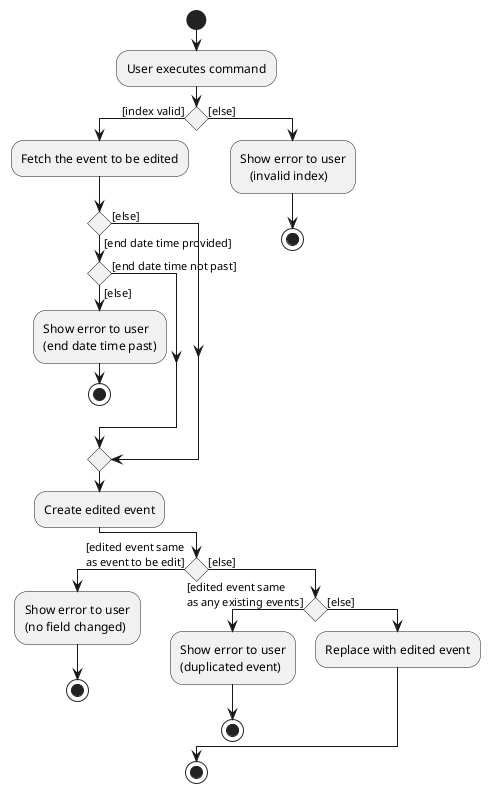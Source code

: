 @startuml
start
:User executes command;

'Since the beta syntax does not support placing the condition outside the
'diamond we place it as the true branch instead.

if () then ([index valid])
    :Fetch the event to be edited;
    if () then ([end date time provided])
        if () then ([end date time not past])
        else ([else])
            :Show error to user
            (end date time past);
            stop
        endif
    else ([else])
    endif
        :Create edited event;
else ([else])
:Show error to user
   (invalid index);
stop
endif
if () then ([edited event same
as event to be edit])
:Show error to user
(no field changed);
stop
else ([else])

if () then ([edited event same
as any existing events])
:Show error to user
(duplicated event);
stop
else ([else])

:Replace with edited event;
endif
endif
stop
@enduml

